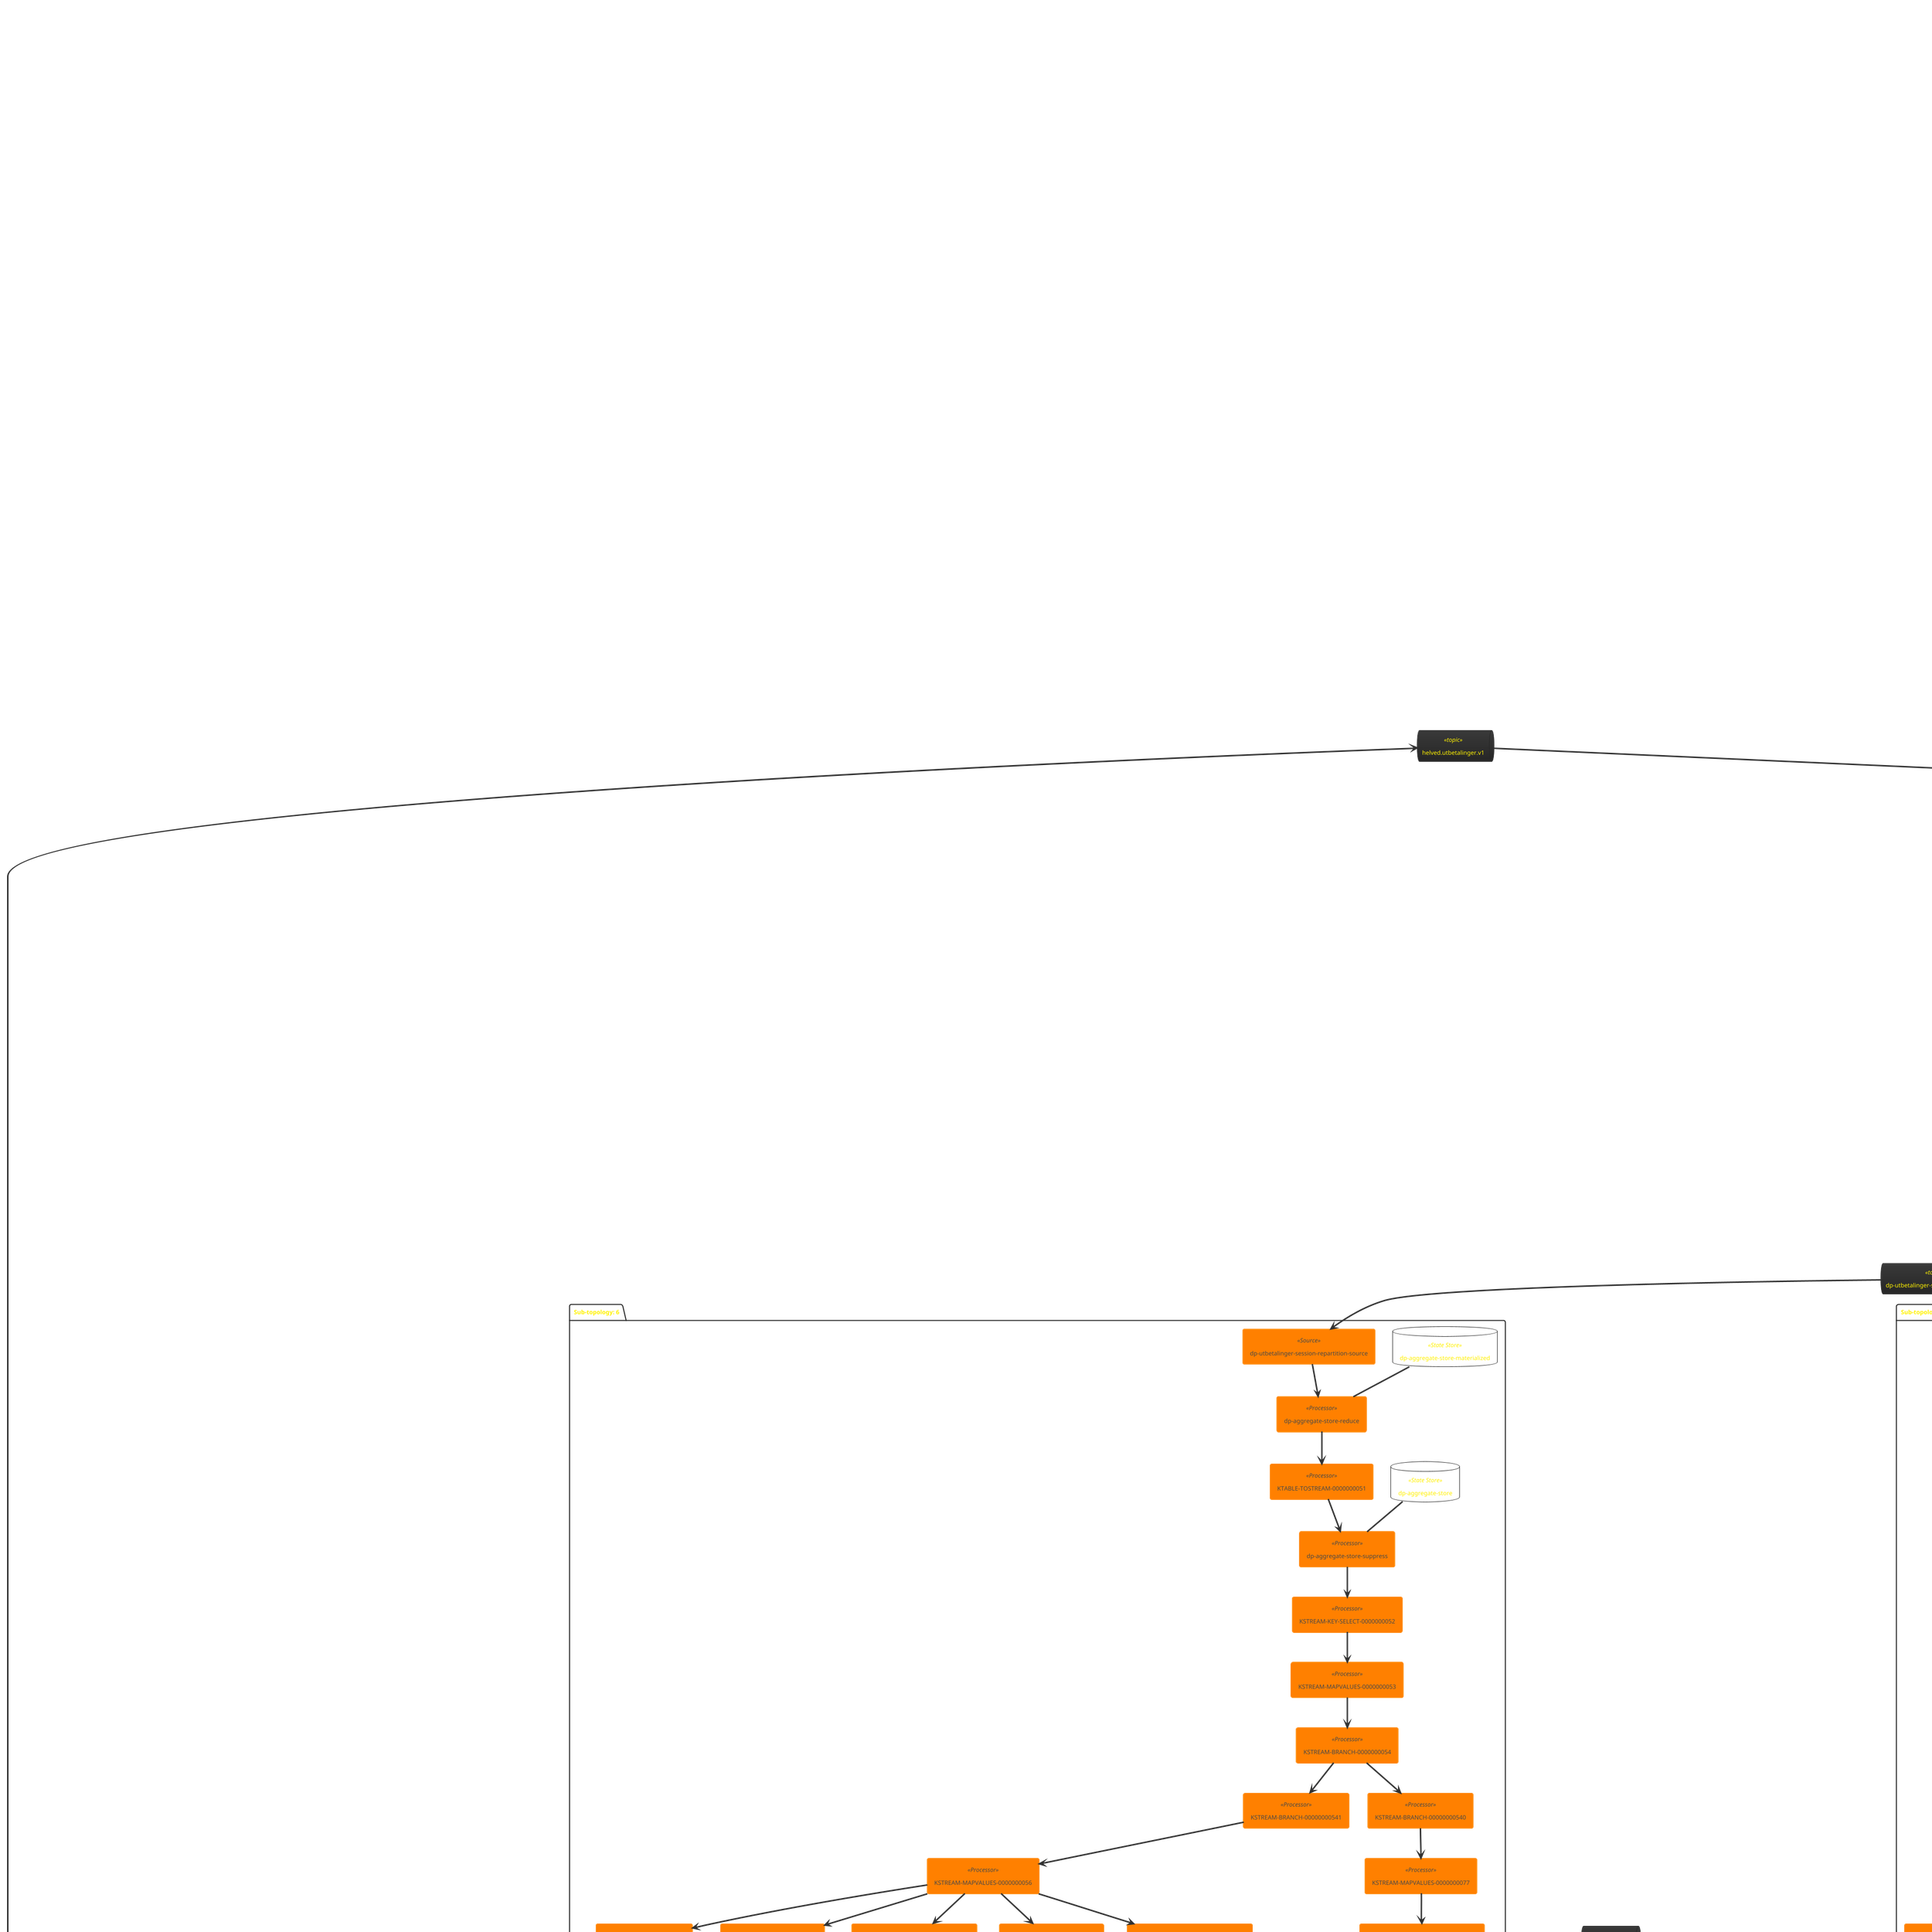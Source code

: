 @startuml
!theme black-knight
queue "aap-utbetalinger-session-repartition" <<topic>> as aap_utbetalinger_session_repartition
queue "dp-utbetalinger-session-repartition" <<topic>> as dp_utbetalinger_session_repartition
queue "ts-utbetalinger-session-repartition" <<topic>> as ts_utbetalinger_session_repartition
queue "utbetalinger-groupby-sakkey-repartition" <<topic>> as utbetalinger_groupby_sakkey_repartition
queue "helved.utbetalinger.v1" <<topic>> as helved_utbetalinger_v1
queue "aap-periode-leftjoin-utbetalinger-repartition" <<topic>> as aap_periode_leftjoin_utbetalinger_repartition
queue "dp-periode-leftjoin-utbetalinger-repartition" <<topic>> as dp_periode_leftjoin_utbetalinger_repartition
queue "ts-periode-leftjoin-utbetalinger-repartition" <<topic>> as ts_periode_leftjoin_utbetalinger_repartition
queue "pk-leftjoin-pending-repartition" <<topic>> as pk_leftjoin_pending_repartition
queue "helved.pending-utbetalinger.v1" <<topic>> as helved_pending_utbetalinger_v1
queue "helved.saker.v1" <<topic>> as helved_saker_v1
queue "aaptuple-leftjoin-saker-repartition" <<topic>> as aaptuple_leftjoin_saker_repartition
queue "dptuple-leftjoin-saker-repartition" <<topic>> as dptuple_leftjoin_saker_repartition
queue "tstuple-leftjoin-saker-repartition" <<topic>> as tstuple_leftjoin_saker_repartition
queue "oppdrag-leftjoin-fks-repartition" <<topic>> as oppdrag_leftjoin_fks_repartition
queue "helved.fk.v1" <<topic>> as helved_fk_v1
queue "from-teamdagpenger.utbetaling.v1-repartition" <<topic>> as from_teamdagpenger_utbetaling_v1_repartition
queue "teamdagpenger.utbetaling.v1" <<topic>> as teamdagpenger_utbetaling_v1
queue "helved.utbetalinger-dp.v1" <<topic>> as helved_utbetalinger_dp_v1
queue "helved.simuleringer.v1" <<topic>> as helved_simuleringer_v1
queue "helved.oppdrag.v1" <<topic>> as helved_oppdrag_v1
queue "helved.status.v1" <<topic>> as helved_status_v1
queue "from-aap.utbetaling.v1-repartition" <<topic>> as from_aap_utbetaling_v1_repartition
queue "aap.utbetaling.v1" <<topic>> as aap_utbetaling_v1
queue "helved.utbetalinger-aap.v1" <<topic>> as helved_utbetalinger_aap_v1
queue "helved.utbetalinger-ts.v1" <<topic>> as helved_utbetalinger_ts_v1
package "Sub-topology: 0" {
	database "helved.utbetalinger.v1-state-store" <<State Store>> as helved_utbetalinger_v1_state_store
	agent "consume-helved.utbetalinger.v1" <<Source>> as consume_helved_utbetalinger_v1
	agent "KSTREAM-PROCESSVALUES-0000000001" <<Processor>> as KSTREAM_PROCESSVALUES_0000000001
	agent "KSTREAM-PROCESSVALUES-0000000002" <<Processor>> as KSTREAM_PROCESSVALUES_0000000002
	agent "aap-periode-leftjoin-utbetalinger-repartition-source" <<Source>> as aap_periode_leftjoin_utbetalinger_repartition_source
	agent "dp-periode-leftjoin-utbetalinger-repartition-source" <<Source>> as dp_periode_leftjoin_utbetalinger_repartition_source
	agent "ts-periode-leftjoin-utbetalinger-repartition-source" <<Source>> as ts_periode_leftjoin_utbetalinger_repartition_source
	agent "aap-periode-leftjoin-utbetalinger" <<Processor>> as aap_periode_leftjoin_utbetalinger
	agent "dp-periode-leftjoin-utbetalinger" <<Processor>> as dp_periode_leftjoin_utbetalinger
	agent "ktable-helved.utbetalinger.v1" <<Processor>> as ktable_helved_utbetalinger_v1
	agent "ts-periode-leftjoin-utbetalinger" <<Processor>> as ts_periode_leftjoin_utbetalinger
	agent "KSTREAM-FILTER-0000000044" <<Processor>> as KSTREAM_FILTER_0000000044
	agent "KSTREAM-FILTER-0000000101" <<Processor>> as KSTREAM_FILTER_0000000101
	agent "KSTREAM-FILTER-0000000151" <<Processor>> as KSTREAM_FILTER_0000000151
	agent "KTABLE-TOSTREAM-0000000008" <<Processor>> as KTABLE_TOSTREAM_0000000008
	agent "KSTREAM-FILTER-0000000009" <<Processor>> as KSTREAM_FILTER_0000000009
	agent "KSTREAM-KEY-SELECT-0000000045" <<Processor>> as KSTREAM_KEY_SELECT_0000000045
	agent "KSTREAM-KEY-SELECT-0000000102" <<Processor>> as KSTREAM_KEY_SELECT_0000000102
	agent "KSTREAM-KEY-SELECT-0000000152" <<Processor>> as KSTREAM_KEY_SELECT_0000000152
	agent "KSTREAM-KEY-SELECT-0000000010" <<Processor>> as KSTREAM_KEY_SELECT_0000000010
	agent "KSTREAM-MAPVALUES-0000000046" <<Processor>> as KSTREAM_MAPVALUES_0000000046
	agent "KSTREAM-MAPVALUES-0000000103" <<Processor>> as KSTREAM_MAPVALUES_0000000103
	agent "KSTREAM-MAPVALUES-0000000153" <<Processor>> as KSTREAM_MAPVALUES_0000000153
	agent "aap-utbetalinger-session-repartition-filter" <<Processor>> as aap_utbetalinger_session_repartition_filter
	agent "dp-utbetalinger-session-repartition-filter" <<Processor>> as dp_utbetalinger_session_repartition_filter
	agent "ts-utbetalinger-session-repartition-filter" <<Processor>> as ts_utbetalinger_session_repartition_filter
	agent "utbetalinger-groupby-sakkey-repartition-filter" <<Processor>> as utbetalinger_groupby_sakkey_repartition_filter
	agent "aap-utbetalinger-session-repartition-sink" <<Sink>> as aap_utbetalinger_session_repartition_sink
	agent "dp-utbetalinger-session-repartition-sink" <<Sink>> as dp_utbetalinger_session_repartition_sink
	agent "ts-utbetalinger-session-repartition-sink" <<Sink>> as ts_utbetalinger_session_repartition_sink
	agent "utbetalinger-groupby-sakkey-repartition-sink" <<Sink>> as utbetalinger_groupby_sakkey_repartition_sink
	helved_utbetalinger_v1 --> consume_helved_utbetalinger_v1
	aap_periode_leftjoin_utbetalinger_repartition --> aap_periode_leftjoin_utbetalinger_repartition_source
	dp_periode_leftjoin_utbetalinger_repartition --> dp_periode_leftjoin_utbetalinger_repartition_source
	ts_periode_leftjoin_utbetalinger_repartition --> ts_periode_leftjoin_utbetalinger_repartition_source
	helved_utbetalinger_v1_state_store -- aap_periode_leftjoin_utbetalinger
	helved_utbetalinger_v1_state_store -- dp_periode_leftjoin_utbetalinger
	helved_utbetalinger_v1_state_store -- ktable_helved_utbetalinger_v1
	helved_utbetalinger_v1_state_store -- ts_periode_leftjoin_utbetalinger
	aap_utbetalinger_session_repartition <-- aap_utbetalinger_session_repartition_sink
	dp_utbetalinger_session_repartition <-- dp_utbetalinger_session_repartition_sink
	ts_utbetalinger_session_repartition <-- ts_utbetalinger_session_repartition_sink
	utbetalinger_groupby_sakkey_repartition <-- utbetalinger_groupby_sakkey_repartition_sink
	consume_helved_utbetalinger_v1 --> KSTREAM_PROCESSVALUES_0000000001
	KSTREAM_PROCESSVALUES_0000000001 --> KSTREAM_PROCESSVALUES_0000000002
	KSTREAM_PROCESSVALUES_0000000002 --> ktable_helved_utbetalinger_v1
	aap_periode_leftjoin_utbetalinger_repartition_source --> aap_periode_leftjoin_utbetalinger
	dp_periode_leftjoin_utbetalinger_repartition_source --> dp_periode_leftjoin_utbetalinger
	ts_periode_leftjoin_utbetalinger_repartition_source --> ts_periode_leftjoin_utbetalinger
	aap_periode_leftjoin_utbetalinger --> KSTREAM_FILTER_0000000101
	dp_periode_leftjoin_utbetalinger --> KSTREAM_FILTER_0000000044
	ktable_helved_utbetalinger_v1 --> KTABLE_TOSTREAM_0000000008
	ts_periode_leftjoin_utbetalinger --> KSTREAM_FILTER_0000000151
	KSTREAM_FILTER_0000000044 --> KSTREAM_KEY_SELECT_0000000045
	KSTREAM_FILTER_0000000101 --> KSTREAM_KEY_SELECT_0000000102
	KSTREAM_FILTER_0000000151 --> KSTREAM_KEY_SELECT_0000000152
	KTABLE_TOSTREAM_0000000008 --> KSTREAM_FILTER_0000000009
	KSTREAM_FILTER_0000000009 --> KSTREAM_KEY_SELECT_0000000010
	KSTREAM_KEY_SELECT_0000000045 --> KSTREAM_MAPVALUES_0000000046
	KSTREAM_KEY_SELECT_0000000102 --> KSTREAM_MAPVALUES_0000000103
	KSTREAM_KEY_SELECT_0000000152 --> KSTREAM_MAPVALUES_0000000153
	KSTREAM_KEY_SELECT_0000000010 --> utbetalinger_groupby_sakkey_repartition_filter
	KSTREAM_MAPVALUES_0000000046 --> dp_utbetalinger_session_repartition_filter
	KSTREAM_MAPVALUES_0000000103 --> aap_utbetalinger_session_repartition_filter
	KSTREAM_MAPVALUES_0000000153 --> ts_utbetalinger_session_repartition_filter
	aap_utbetalinger_session_repartition_filter --> aap_utbetalinger_session_repartition_sink
	dp_utbetalinger_session_repartition_filter --> dp_utbetalinger_session_repartition_sink
	ts_utbetalinger_session_repartition_filter --> ts_utbetalinger_session_repartition_sink
	utbetalinger_groupby_sakkey_repartition_filter --> utbetalinger_groupby_sakkey_repartition_sink
}
package "Sub-topology: 1" {
	database "helved.pending-utbetalinger.v1-state-store" <<State Store>> as helved_pending_utbetalinger_v1_state_store
	agent "pk-leftjoin-pending-repartition-source" <<Source>> as pk_leftjoin_pending_repartition_source
	agent "pk-leftjoin-pending" <<Processor>> as pk_leftjoin_pending
	agent "KSTREAM-MAPVALUES-0000000198" <<Processor>> as KSTREAM_MAPVALUES_0000000198
	agent "consume-helved.pending-utbetalinger.v1" <<Source>> as consume_helved_pending_utbetalinger_v1
	agent "KSTREAM-FILTER-0000000199" <<Processor>> as KSTREAM_FILTER_0000000199
	agent "KSTREAM-PROCESSVALUES-0000000005" <<Processor>> as KSTREAM_PROCESSVALUES_0000000005
	agent "KSTREAM-PROCESSVALUES-0000000006" <<Processor>> as KSTREAM_PROCESSVALUES_0000000006
	agent "KSTREAM-PROCESSVALUES-0000000200" <<Processor>> as KSTREAM_PROCESSVALUES_0000000200
	agent "KSTREAM-SINK-0000000201" <<Sink>> as KSTREAM_SINK_0000000201
	agent "ktable-helved.pending-utbetalinger.v1" <<Processor>> as ktable_helved_pending_utbetalinger_v1
	pk_leftjoin_pending_repartition --> pk_leftjoin_pending_repartition_source
	helved_pending_utbetalinger_v1_state_store -- pk_leftjoin_pending
	helved_pending_utbetalinger_v1 --> consume_helved_pending_utbetalinger_v1
	helved_utbetalinger_v1 <-- KSTREAM_SINK_0000000201
	helved_pending_utbetalinger_v1_state_store -- ktable_helved_pending_utbetalinger_v1
	pk_leftjoin_pending_repartition_source --> pk_leftjoin_pending
	pk_leftjoin_pending --> KSTREAM_MAPVALUES_0000000198
	KSTREAM_MAPVALUES_0000000198 --> KSTREAM_FILTER_0000000199
	consume_helved_pending_utbetalinger_v1 --> KSTREAM_PROCESSVALUES_0000000005
	KSTREAM_FILTER_0000000199 --> KSTREAM_PROCESSVALUES_0000000200
	KSTREAM_PROCESSVALUES_0000000005 --> KSTREAM_PROCESSVALUES_0000000006
	KSTREAM_PROCESSVALUES_0000000006 --> ktable_helved_pending_utbetalinger_v1
	KSTREAM_PROCESSVALUES_0000000200 --> KSTREAM_SINK_0000000201
}
package "Sub-topology: 2" {
	database "helved.saker.v1-state-store-materialized" <<State Store>> as helved_saker_v1_state_store_materialized
	agent "utbetalinger-groupby-sakkey-repartition-source" <<Source>> as utbetalinger_groupby_sakkey_repartition_source
	agent "aaptuple-leftjoin-saker-repartition-source" <<Source>> as aaptuple_leftjoin_saker_repartition_source
	agent "dptuple-leftjoin-saker-repartition-source" <<Source>> as dptuple_leftjoin_saker_repartition_source
	agent "helved.saker.v1-state-store-aggregate" <<Processor>> as helved_saker_v1_state_store_aggregate
	agent "tstuple-leftjoin-saker-repartition-source" <<Source>> as tstuple_leftjoin_saker_repartition_source
	agent "KTABLE-TOSTREAM-0000000015" <<Processor>> as KTABLE_TOSTREAM_0000000015
	agent "aaptuple-leftjoin-saker" <<Processor>> as aaptuple_leftjoin_saker
	agent "dptuple-leftjoin-saker" <<Processor>> as dptuple_leftjoin_saker
	agent "tstuple-leftjoin-saker" <<Processor>> as tstuple_leftjoin_saker
	agent "KSTREAM-FILTER-0000000016" <<Processor>> as KSTREAM_FILTER_0000000016
	agent "KSTREAM-FLATMAP-0000000039" <<Processor>> as KSTREAM_FLATMAP_0000000039
	agent "KSTREAM-FLATMAP-0000000096" <<Processor>> as KSTREAM_FLATMAP_0000000096
	agent "KSTREAM-FLATMAP-0000000146" <<Processor>> as KSTREAM_FLATMAP_0000000146
	agent "KSTREAM-PROCESSVALUES-0000000017" <<Processor>> as KSTREAM_PROCESSVALUES_0000000017
	agent "aap-periode-leftjoin-utbetalinger-repartition-filter" <<Processor>> as aap_periode_leftjoin_utbetalinger_repartition_filter
	agent "dp-periode-leftjoin-utbetalinger-repartition-filter" <<Processor>> as dp_periode_leftjoin_utbetalinger_repartition_filter
	agent "ts-periode-leftjoin-utbetalinger-repartition-filter" <<Processor>> as ts_periode_leftjoin_utbetalinger_repartition_filter
	agent "KSTREAM-SINK-0000000018" <<Sink>> as KSTREAM_SINK_0000000018
	agent "aap-periode-leftjoin-utbetalinger-repartition-sink" <<Sink>> as aap_periode_leftjoin_utbetalinger_repartition_sink
	agent "dp-periode-leftjoin-utbetalinger-repartition-sink" <<Sink>> as dp_periode_leftjoin_utbetalinger_repartition_sink
	agent "ts-periode-leftjoin-utbetalinger-repartition-sink" <<Sink>> as ts_periode_leftjoin_utbetalinger_repartition_sink
	utbetalinger_groupby_sakkey_repartition --> utbetalinger_groupby_sakkey_repartition_source
	aaptuple_leftjoin_saker_repartition --> aaptuple_leftjoin_saker_repartition_source
	dptuple_leftjoin_saker_repartition --> dptuple_leftjoin_saker_repartition_source
	helved_saker_v1_state_store_materialized -- helved_saker_v1_state_store_aggregate
	tstuple_leftjoin_saker_repartition --> tstuple_leftjoin_saker_repartition_source
	helved_saker_v1_state_store_materialized -- aaptuple_leftjoin_saker
	helved_saker_v1_state_store_materialized -- dptuple_leftjoin_saker
	helved_saker_v1_state_store_materialized -- tstuple_leftjoin_saker
	helved_saker_v1 <-- KSTREAM_SINK_0000000018
	aap_periode_leftjoin_utbetalinger_repartition <-- aap_periode_leftjoin_utbetalinger_repartition_sink
	dp_periode_leftjoin_utbetalinger_repartition <-- dp_periode_leftjoin_utbetalinger_repartition_sink
	ts_periode_leftjoin_utbetalinger_repartition <-- ts_periode_leftjoin_utbetalinger_repartition_sink
	utbetalinger_groupby_sakkey_repartition_source --> helved_saker_v1_state_store_aggregate
	aaptuple_leftjoin_saker_repartition_source --> aaptuple_leftjoin_saker
	dptuple_leftjoin_saker_repartition_source --> dptuple_leftjoin_saker
	helved_saker_v1_state_store_aggregate --> KTABLE_TOSTREAM_0000000015
	tstuple_leftjoin_saker_repartition_source --> tstuple_leftjoin_saker
	KTABLE_TOSTREAM_0000000015 --> KSTREAM_FILTER_0000000016
	aaptuple_leftjoin_saker --> KSTREAM_FLATMAP_0000000096
	dptuple_leftjoin_saker --> KSTREAM_FLATMAP_0000000039
	tstuple_leftjoin_saker --> KSTREAM_FLATMAP_0000000146
	KSTREAM_FILTER_0000000016 --> KSTREAM_PROCESSVALUES_0000000017
	KSTREAM_FLATMAP_0000000039 --> dp_periode_leftjoin_utbetalinger_repartition_filter
	KSTREAM_FLATMAP_0000000096 --> aap_periode_leftjoin_utbetalinger_repartition_filter
	KSTREAM_FLATMAP_0000000146 --> ts_periode_leftjoin_utbetalinger_repartition_filter
	KSTREAM_PROCESSVALUES_0000000017 --> KSTREAM_SINK_0000000018
	aap_periode_leftjoin_utbetalinger_repartition_filter --> aap_periode_leftjoin_utbetalinger_repartition_sink
	dp_periode_leftjoin_utbetalinger_repartition_filter --> dp_periode_leftjoin_utbetalinger_repartition_sink
	ts_periode_leftjoin_utbetalinger_repartition_filter --> ts_periode_leftjoin_utbetalinger_repartition_sink
}
package "Sub-topology: 3" {
	database "helved.fk.v1-state-store" <<State Store>> as helved_fk_v1_state_store
	agent "oppdrag-leftjoin-fks-repartition-source" <<Source>> as oppdrag_leftjoin_fks_repartition_source
	agent "consume-helved.fk.v1" <<Source>> as consume_helved_fk_v1
	agent "oppdrag-leftjoin-fks" <<Processor>> as oppdrag_leftjoin_fks
	agent "KSTREAM-FLATMAP-0000000193" <<Processor>> as KSTREAM_FLATMAP_0000000193
	agent "KSTREAM-PROCESSVALUES-0000000020" <<Processor>> as KSTREAM_PROCESSVALUES_0000000020
	agent "KSTREAM-PROCESSVALUES-0000000021" <<Processor>> as KSTREAM_PROCESSVALUES_0000000021
	agent "pk-leftjoin-pending-repartition-filter" <<Processor>> as pk_leftjoin_pending_repartition_filter
	agent "ktable-helved.fk.v1" <<Processor>> as ktable_helved_fk_v1
	agent "pk-leftjoin-pending-repartition-sink" <<Sink>> as pk_leftjoin_pending_repartition_sink
	oppdrag_leftjoin_fks_repartition --> oppdrag_leftjoin_fks_repartition_source
	helved_fk_v1 --> consume_helved_fk_v1
	helved_fk_v1_state_store -- oppdrag_leftjoin_fks
	helved_fk_v1_state_store -- ktable_helved_fk_v1
	pk_leftjoin_pending_repartition <-- pk_leftjoin_pending_repartition_sink
	oppdrag_leftjoin_fks_repartition_source --> oppdrag_leftjoin_fks
	consume_helved_fk_v1 --> KSTREAM_PROCESSVALUES_0000000020
	oppdrag_leftjoin_fks --> KSTREAM_FLATMAP_0000000193
	KSTREAM_FLATMAP_0000000193 --> pk_leftjoin_pending_repartition_filter
	KSTREAM_PROCESSVALUES_0000000020 --> KSTREAM_PROCESSVALUES_0000000021
	KSTREAM_PROCESSVALUES_0000000021 --> ktable_helved_fk_v1
	pk_leftjoin_pending_repartition_filter --> pk_leftjoin_pending_repartition_sink
}
package "Sub-topology: 4" {
	agent "consume-teamdagpenger.utbetaling.v1" <<Source>> as consume_teamdagpenger_utbetaling_v1
	agent "KSTREAM-PROCESSVALUES-0000000024" <<Processor>> as KSTREAM_PROCESSVALUES_0000000024
	agent "KSTREAM-FILTER-0000000025" <<Processor>> as KSTREAM_FILTER_0000000025
	agent "from-teamdagpenger.utbetaling.v1-repartition-filter" <<Processor>> as from_teamdagpenger_utbetaling_v1_repartition_filter
	agent "from-teamdagpenger.utbetaling.v1-repartition-sink" <<Sink>> as from_teamdagpenger_utbetaling_v1_repartition_sink
	teamdagpenger_utbetaling_v1 --> consume_teamdagpenger_utbetaling_v1
	from_teamdagpenger_utbetaling_v1_repartition <-- from_teamdagpenger_utbetaling_v1_repartition_sink
	consume_teamdagpenger_utbetaling_v1 --> KSTREAM_PROCESSVALUES_0000000024
	KSTREAM_PROCESSVALUES_0000000024 --> KSTREAM_FILTER_0000000025
	KSTREAM_FILTER_0000000025 --> from_teamdagpenger_utbetaling_v1_repartition_filter
	from_teamdagpenger_utbetaling_v1_repartition_filter --> from_teamdagpenger_utbetaling_v1_repartition_sink
}
package "Sub-topology: 5" {
	agent "consume-helved.utbetalinger-dp.v1" <<Source>> as consume_helved_utbetalinger_dp_v1
	agent "KSTREAM-PROCESSVALUES-0000000030" <<Processor>> as KSTREAM_PROCESSVALUES_0000000030
	agent "KSTREAM-FILTER-0000000031" <<Processor>> as KSTREAM_FILTER_0000000031
	agent "from-teamdagpenger.utbetaling.v1-repartition-source" <<Source>> as from_teamdagpenger_utbetaling_v1_repartition_source
	agent "KSTREAM-MERGE-0000000032" <<Processor>> as KSTREAM_MERGE_0000000032
	agent "KSTREAM-MAPVALUES-0000000033" <<Processor>> as KSTREAM_MAPVALUES_0000000033
	agent "KSTREAM-KEY-SELECT-0000000034" <<Processor>> as KSTREAM_KEY_SELECT_0000000034
	agent "dptuple-leftjoin-saker-repartition-filter" <<Processor>> as dptuple_leftjoin_saker_repartition_filter
	agent "dptuple-leftjoin-saker-repartition-sink" <<Sink>> as dptuple_leftjoin_saker_repartition_sink
	helved_utbetalinger_dp_v1 --> consume_helved_utbetalinger_dp_v1
	from_teamdagpenger_utbetaling_v1_repartition --> from_teamdagpenger_utbetaling_v1_repartition_source
	dptuple_leftjoin_saker_repartition <-- dptuple_leftjoin_saker_repartition_sink
	consume_helved_utbetalinger_dp_v1 --> KSTREAM_PROCESSVALUES_0000000030
	KSTREAM_PROCESSVALUES_0000000030 --> KSTREAM_FILTER_0000000031
	KSTREAM_FILTER_0000000031 --> KSTREAM_MERGE_0000000032
	from_teamdagpenger_utbetaling_v1_repartition_source --> KSTREAM_MERGE_0000000032
	KSTREAM_MERGE_0000000032 --> KSTREAM_MAPVALUES_0000000033
	KSTREAM_MAPVALUES_0000000033 --> KSTREAM_KEY_SELECT_0000000034
	KSTREAM_KEY_SELECT_0000000034 --> dptuple_leftjoin_saker_repartition_filter
	dptuple_leftjoin_saker_repartition_filter --> dptuple_leftjoin_saker_repartition_sink
}
package "Sub-topology: 6" {
	database "dp-aggregate-store-materialized" <<State Store>> as dp_aggregate_store_materialized
	database "dp-aggregate-store" <<State Store>> as dp_aggregate_store
	agent "dp-utbetalinger-session-repartition-source" <<Source>> as dp_utbetalinger_session_repartition_source
	agent "dp-aggregate-store-reduce" <<Processor>> as dp_aggregate_store_reduce
	agent "KTABLE-TOSTREAM-0000000051" <<Processor>> as KTABLE_TOSTREAM_0000000051
	agent "dp-aggregate-store-suppress" <<Processor>> as dp_aggregate_store_suppress
	agent "KSTREAM-KEY-SELECT-0000000052" <<Processor>> as KSTREAM_KEY_SELECT_0000000052
	agent "KSTREAM-MAPVALUES-0000000053" <<Processor>> as KSTREAM_MAPVALUES_0000000053
	agent "KSTREAM-BRANCH-0000000054" <<Processor>> as KSTREAM_BRANCH_0000000054
	agent "KSTREAM-BRANCH-00000000541" <<Processor>> as KSTREAM_BRANCH_00000000541
	agent "KSTREAM-MAPVALUES-0000000056" <<Processor>> as KSTREAM_MAPVALUES_0000000056
	agent "KSTREAM-FLATMAPVALUES-0000000063" <<Processor>> as KSTREAM_FLATMAPVALUES_0000000063
	agent "KSTREAM-BRANCH-00000000540" <<Processor>> as KSTREAM_BRANCH_00000000540
	agent "KSTREAM-FILTER-0000000069" <<Processor>> as KSTREAM_FILTER_0000000069
	agent "KSTREAM-FLATMAP-0000000057" <<Processor>> as KSTREAM_FLATMAP_0000000057
	agent "KSTREAM-FLATMAP-0000000073" <<Processor>> as KSTREAM_FLATMAP_0000000073
	agent "KSTREAM-FLATMAPVALUES-0000000060" <<Processor>> as KSTREAM_FLATMAPVALUES_0000000060
	agent "KSTREAM-MAPVALUES-0000000066" <<Processor>> as KSTREAM_MAPVALUES_0000000066
	agent "KSTREAM-MAPVALUES-0000000070" <<Processor>> as KSTREAM_MAPVALUES_0000000070
	agent "KSTREAM-MAPVALUES-0000000077" <<Processor>> as KSTREAM_MAPVALUES_0000000077
	agent "KSTREAM-PROCESSVALUES-0000000058" <<Processor>> as KSTREAM_PROCESSVALUES_0000000058
	agent "KSTREAM-PROCESSVALUES-0000000061" <<Processor>> as KSTREAM_PROCESSVALUES_0000000061
	agent "KSTREAM-PROCESSVALUES-0000000064" <<Processor>> as KSTREAM_PROCESSVALUES_0000000064
	agent "KSTREAM-PROCESSVALUES-0000000067" <<Processor>> as KSTREAM_PROCESSVALUES_0000000067
	agent "KSTREAM-PROCESSVALUES-0000000071" <<Processor>> as KSTREAM_PROCESSVALUES_0000000071
	agent "KSTREAM-PROCESSVALUES-0000000074" <<Processor>> as KSTREAM_PROCESSVALUES_0000000074
	agent "KSTREAM-PROCESSVALUES-0000000078" <<Processor>> as KSTREAM_PROCESSVALUES_0000000078
	agent "KSTREAM-SINK-0000000059" <<Sink>> as KSTREAM_SINK_0000000059
	agent "KSTREAM-SINK-0000000062" <<Sink>> as KSTREAM_SINK_0000000062
	agent "KSTREAM-SINK-0000000065" <<Sink>> as KSTREAM_SINK_0000000065
	agent "KSTREAM-SINK-0000000068" <<Sink>> as KSTREAM_SINK_0000000068
	agent "KSTREAM-SINK-0000000072" <<Sink>> as KSTREAM_SINK_0000000072
	agent "KSTREAM-SINK-0000000075" <<Sink>> as KSTREAM_SINK_0000000075
	agent "KSTREAM-SINK-0000000079" <<Sink>> as KSTREAM_SINK_0000000079
	dp_utbetalinger_session_repartition --> dp_utbetalinger_session_repartition_source
	dp_aggregate_store_materialized -- dp_aggregate_store_reduce
	dp_aggregate_store -- dp_aggregate_store_suppress
	helved_pending_utbetalinger_v1 <-- KSTREAM_SINK_0000000059
	helved_simuleringer_v1 <-- KSTREAM_SINK_0000000062
	helved_oppdrag_v1 <-- KSTREAM_SINK_0000000065
	helved_status_v1 <-- KSTREAM_SINK_0000000068
	helved_status_v1 <-- KSTREAM_SINK_0000000072
	helved_fk_v1 <-- KSTREAM_SINK_0000000075
	helved_status_v1 <-- KSTREAM_SINK_0000000079
	dp_utbetalinger_session_repartition_source --> dp_aggregate_store_reduce
	dp_aggregate_store_reduce --> KTABLE_TOSTREAM_0000000051
	KTABLE_TOSTREAM_0000000051 --> dp_aggregate_store_suppress
	dp_aggregate_store_suppress --> KSTREAM_KEY_SELECT_0000000052
	KSTREAM_KEY_SELECT_0000000052 --> KSTREAM_MAPVALUES_0000000053
	KSTREAM_MAPVALUES_0000000053 --> KSTREAM_BRANCH_0000000054
	KSTREAM_BRANCH_0000000054 --> KSTREAM_BRANCH_00000000540
	KSTREAM_BRANCH_0000000054 --> KSTREAM_BRANCH_00000000541
	KSTREAM_BRANCH_00000000541 --> KSTREAM_MAPVALUES_0000000056
	KSTREAM_MAPVALUES_0000000056 --> KSTREAM_FLATMAPVALUES_0000000063
	KSTREAM_MAPVALUES_0000000056 --> KSTREAM_FLATMAP_0000000057
	KSTREAM_MAPVALUES_0000000056 --> KSTREAM_FLATMAPVALUES_0000000060
	KSTREAM_MAPVALUES_0000000056 --> KSTREAM_FILTER_0000000069
	KSTREAM_MAPVALUES_0000000056 --> KSTREAM_FLATMAP_0000000073
	KSTREAM_FLATMAPVALUES_0000000063 --> KSTREAM_MAPVALUES_0000000066
	KSTREAM_FLATMAPVALUES_0000000063 --> KSTREAM_PROCESSVALUES_0000000064
	KSTREAM_BRANCH_00000000540 --> KSTREAM_MAPVALUES_0000000077
	KSTREAM_FILTER_0000000069 --> KSTREAM_MAPVALUES_0000000070
	KSTREAM_FLATMAP_0000000057 --> KSTREAM_PROCESSVALUES_0000000058
	KSTREAM_FLATMAP_0000000073 --> KSTREAM_PROCESSVALUES_0000000074
	KSTREAM_FLATMAPVALUES_0000000060 --> KSTREAM_PROCESSVALUES_0000000061
	KSTREAM_MAPVALUES_0000000066 --> KSTREAM_PROCESSVALUES_0000000067
	KSTREAM_MAPVALUES_0000000070 --> KSTREAM_PROCESSVALUES_0000000071
	KSTREAM_MAPVALUES_0000000077 --> KSTREAM_PROCESSVALUES_0000000078
	KSTREAM_PROCESSVALUES_0000000058 --> KSTREAM_SINK_0000000059
	KSTREAM_PROCESSVALUES_0000000061 --> KSTREAM_SINK_0000000062
	KSTREAM_PROCESSVALUES_0000000064 --> KSTREAM_SINK_0000000065
	KSTREAM_PROCESSVALUES_0000000067 --> KSTREAM_SINK_0000000068
	KSTREAM_PROCESSVALUES_0000000071 --> KSTREAM_SINK_0000000072
	KSTREAM_PROCESSVALUES_0000000074 --> KSTREAM_SINK_0000000075
	KSTREAM_PROCESSVALUES_0000000078 --> KSTREAM_SINK_0000000079
}
package "Sub-topology: 7" {
	agent "consume-aap.utbetaling.v1" <<Source>> as consume_aap_utbetaling_v1
	agent "KSTREAM-PROCESSVALUES-0000000081" <<Processor>> as KSTREAM_PROCESSVALUES_0000000081
	agent "KSTREAM-FILTER-0000000082" <<Processor>> as KSTREAM_FILTER_0000000082
	agent "from-aap.utbetaling.v1-repartition-filter" <<Processor>> as from_aap_utbetaling_v1_repartition_filter
	agent "from-aap.utbetaling.v1-repartition-sink" <<Sink>> as from_aap_utbetaling_v1_repartition_sink
	aap_utbetaling_v1 --> consume_aap_utbetaling_v1
	from_aap_utbetaling_v1_repartition <-- from_aap_utbetaling_v1_repartition_sink
	consume_aap_utbetaling_v1 --> KSTREAM_PROCESSVALUES_0000000081
	KSTREAM_PROCESSVALUES_0000000081 --> KSTREAM_FILTER_0000000082
	KSTREAM_FILTER_0000000082 --> from_aap_utbetaling_v1_repartition_filter
	from_aap_utbetaling_v1_repartition_filter --> from_aap_utbetaling_v1_repartition_sink
}
package "Sub-topology: 8" {
	agent "consume-helved.utbetalinger-aap.v1" <<Source>> as consume_helved_utbetalinger_aap_v1
	agent "KSTREAM-PROCESSVALUES-0000000087" <<Processor>> as KSTREAM_PROCESSVALUES_0000000087
	agent "KSTREAM-FILTER-0000000088" <<Processor>> as KSTREAM_FILTER_0000000088
	agent "from-aap.utbetaling.v1-repartition-source" <<Source>> as from_aap_utbetaling_v1_repartition_source
	agent "KSTREAM-MERGE-0000000089" <<Processor>> as KSTREAM_MERGE_0000000089
	agent "KSTREAM-MAPVALUES-0000000090" <<Processor>> as KSTREAM_MAPVALUES_0000000090
	agent "KSTREAM-KEY-SELECT-0000000091" <<Processor>> as KSTREAM_KEY_SELECT_0000000091
	agent "aaptuple-leftjoin-saker-repartition-filter" <<Processor>> as aaptuple_leftjoin_saker_repartition_filter
	agent "aaptuple-leftjoin-saker-repartition-sink" <<Sink>> as aaptuple_leftjoin_saker_repartition_sink
	helved_utbetalinger_aap_v1 --> consume_helved_utbetalinger_aap_v1
	from_aap_utbetaling_v1_repartition --> from_aap_utbetaling_v1_repartition_source
	aaptuple_leftjoin_saker_repartition <-- aaptuple_leftjoin_saker_repartition_sink
	consume_helved_utbetalinger_aap_v1 --> KSTREAM_PROCESSVALUES_0000000087
	KSTREAM_PROCESSVALUES_0000000087 --> KSTREAM_FILTER_0000000088
	KSTREAM_FILTER_0000000088 --> KSTREAM_MERGE_0000000089
	from_aap_utbetaling_v1_repartition_source --> KSTREAM_MERGE_0000000089
	KSTREAM_MERGE_0000000089 --> KSTREAM_MAPVALUES_0000000090
	KSTREAM_MAPVALUES_0000000090 --> KSTREAM_KEY_SELECT_0000000091
	KSTREAM_KEY_SELECT_0000000091 --> aaptuple_leftjoin_saker_repartition_filter
	aaptuple_leftjoin_saker_repartition_filter --> aaptuple_leftjoin_saker_repartition_sink
}
package "Sub-topology: 9" {
	database "aap-aggregate-store-materialized" <<State Store>> as aap_aggregate_store_materialized
	database "aap-aggregate-store" <<State Store>> as aap_aggregate_store
	agent "aap-utbetalinger-session-repartition-source" <<Source>> as aap_utbetalinger_session_repartition_source
	agent "aap-aggregate-store-reduce" <<Processor>> as aap_aggregate_store_reduce
	agent "KTABLE-TOSTREAM-0000000108" <<Processor>> as KTABLE_TOSTREAM_0000000108
	agent "aap-aggregate-store-suppress" <<Processor>> as aap_aggregate_store_suppress
	agent "KSTREAM-KEY-SELECT-0000000109" <<Processor>> as KSTREAM_KEY_SELECT_0000000109
	agent "KSTREAM-MAPVALUES-0000000110" <<Processor>> as KSTREAM_MAPVALUES_0000000110
	agent "KSTREAM-BRANCH-0000000111" <<Processor>> as KSTREAM_BRANCH_0000000111
	agent "KSTREAM-BRANCH-00000001111" <<Processor>> as KSTREAM_BRANCH_00000001111
	agent "KSTREAM-MAPVALUES-0000000113" <<Processor>> as KSTREAM_MAPVALUES_0000000113
	agent "KSTREAM-FLATMAPVALUES-0000000120" <<Processor>> as KSTREAM_FLATMAPVALUES_0000000120
	agent "KSTREAM-BRANCH-00000001110" <<Processor>> as KSTREAM_BRANCH_00000001110
	agent "KSTREAM-FILTER-0000000126" <<Processor>> as KSTREAM_FILTER_0000000126
	agent "KSTREAM-FLATMAP-0000000114" <<Processor>> as KSTREAM_FLATMAP_0000000114
	agent "KSTREAM-FLATMAP-0000000130" <<Processor>> as KSTREAM_FLATMAP_0000000130
	agent "KSTREAM-FLATMAPVALUES-0000000117" <<Processor>> as KSTREAM_FLATMAPVALUES_0000000117
	agent "KSTREAM-MAPVALUES-0000000123" <<Processor>> as KSTREAM_MAPVALUES_0000000123
	agent "KSTREAM-MAPVALUES-0000000127" <<Processor>> as KSTREAM_MAPVALUES_0000000127
	agent "KSTREAM-MAPVALUES-0000000134" <<Processor>> as KSTREAM_MAPVALUES_0000000134
	agent "KSTREAM-PROCESSVALUES-0000000115" <<Processor>> as KSTREAM_PROCESSVALUES_0000000115
	agent "KSTREAM-PROCESSVALUES-0000000118" <<Processor>> as KSTREAM_PROCESSVALUES_0000000118
	agent "KSTREAM-PROCESSVALUES-0000000121" <<Processor>> as KSTREAM_PROCESSVALUES_0000000121
	agent "KSTREAM-PROCESSVALUES-0000000124" <<Processor>> as KSTREAM_PROCESSVALUES_0000000124
	agent "KSTREAM-PROCESSVALUES-0000000128" <<Processor>> as KSTREAM_PROCESSVALUES_0000000128
	agent "KSTREAM-PROCESSVALUES-0000000131" <<Processor>> as KSTREAM_PROCESSVALUES_0000000131
	agent "KSTREAM-PROCESSVALUES-0000000135" <<Processor>> as KSTREAM_PROCESSVALUES_0000000135
	agent "KSTREAM-SINK-0000000116" <<Sink>> as KSTREAM_SINK_0000000116
	agent "KSTREAM-SINK-0000000119" <<Sink>> as KSTREAM_SINK_0000000119
	agent "KSTREAM-SINK-0000000122" <<Sink>> as KSTREAM_SINK_0000000122
	agent "KSTREAM-SINK-0000000125" <<Sink>> as KSTREAM_SINK_0000000125
	agent "KSTREAM-SINK-0000000129" <<Sink>> as KSTREAM_SINK_0000000129
	agent "KSTREAM-SINK-0000000132" <<Sink>> as KSTREAM_SINK_0000000132
	agent "KSTREAM-SINK-0000000136" <<Sink>> as KSTREAM_SINK_0000000136
	aap_utbetalinger_session_repartition --> aap_utbetalinger_session_repartition_source
	aap_aggregate_store_materialized -- aap_aggregate_store_reduce
	aap_aggregate_store -- aap_aggregate_store_suppress
	helved_pending_utbetalinger_v1 <-- KSTREAM_SINK_0000000116
	helved_simuleringer_v1 <-- KSTREAM_SINK_0000000119
	helved_oppdrag_v1 <-- KSTREAM_SINK_0000000122
	helved_status_v1 <-- KSTREAM_SINK_0000000125
	helved_status_v1 <-- KSTREAM_SINK_0000000129
	helved_fk_v1 <-- KSTREAM_SINK_0000000132
	helved_status_v1 <-- KSTREAM_SINK_0000000136
	aap_utbetalinger_session_repartition_source --> aap_aggregate_store_reduce
	aap_aggregate_store_reduce --> KTABLE_TOSTREAM_0000000108
	KTABLE_TOSTREAM_0000000108 --> aap_aggregate_store_suppress
	aap_aggregate_store_suppress --> KSTREAM_KEY_SELECT_0000000109
	KSTREAM_KEY_SELECT_0000000109 --> KSTREAM_MAPVALUES_0000000110
	KSTREAM_MAPVALUES_0000000110 --> KSTREAM_BRANCH_0000000111
	KSTREAM_BRANCH_0000000111 --> KSTREAM_BRANCH_00000001110
	KSTREAM_BRANCH_0000000111 --> KSTREAM_BRANCH_00000001111
	KSTREAM_BRANCH_00000001111 --> KSTREAM_MAPVALUES_0000000113
	KSTREAM_MAPVALUES_0000000113 --> KSTREAM_FLATMAPVALUES_0000000120
	KSTREAM_MAPVALUES_0000000113 --> KSTREAM_FILTER_0000000126
	KSTREAM_MAPVALUES_0000000113 --> KSTREAM_FLATMAP_0000000114
	KSTREAM_MAPVALUES_0000000113 --> KSTREAM_FLATMAPVALUES_0000000117
	KSTREAM_MAPVALUES_0000000113 --> KSTREAM_FLATMAP_0000000130
	KSTREAM_FLATMAPVALUES_0000000120 --> KSTREAM_MAPVALUES_0000000123
	KSTREAM_FLATMAPVALUES_0000000120 --> KSTREAM_PROCESSVALUES_0000000121
	KSTREAM_BRANCH_00000001110 --> KSTREAM_MAPVALUES_0000000134
	KSTREAM_FILTER_0000000126 --> KSTREAM_MAPVALUES_0000000127
	KSTREAM_FLATMAP_0000000114 --> KSTREAM_PROCESSVALUES_0000000115
	KSTREAM_FLATMAP_0000000130 --> KSTREAM_PROCESSVALUES_0000000131
	KSTREAM_FLATMAPVALUES_0000000117 --> KSTREAM_PROCESSVALUES_0000000118
	KSTREAM_MAPVALUES_0000000123 --> KSTREAM_PROCESSVALUES_0000000124
	KSTREAM_MAPVALUES_0000000127 --> KSTREAM_PROCESSVALUES_0000000128
	KSTREAM_MAPVALUES_0000000134 --> KSTREAM_PROCESSVALUES_0000000135
	KSTREAM_PROCESSVALUES_0000000115 --> KSTREAM_SINK_0000000116
	KSTREAM_PROCESSVALUES_0000000118 --> KSTREAM_SINK_0000000119
	KSTREAM_PROCESSVALUES_0000000121 --> KSTREAM_SINK_0000000122
	KSTREAM_PROCESSVALUES_0000000124 --> KSTREAM_SINK_0000000125
	KSTREAM_PROCESSVALUES_0000000128 --> KSTREAM_SINK_0000000129
	KSTREAM_PROCESSVALUES_0000000131 --> KSTREAM_SINK_0000000132
	KSTREAM_PROCESSVALUES_0000000135 --> KSTREAM_SINK_0000000136
}
package "Sub-topology: 10" {
	agent "consume-helved.utbetalinger-ts.v1" <<Source>> as consume_helved_utbetalinger_ts_v1
	agent "KSTREAM-PROCESSVALUES-0000000138" <<Processor>> as KSTREAM_PROCESSVALUES_0000000138
	agent "KSTREAM-FILTER-0000000139" <<Processor>> as KSTREAM_FILTER_0000000139
	agent "KSTREAM-MAPVALUES-0000000140" <<Processor>> as KSTREAM_MAPVALUES_0000000140
	agent "KSTREAM-KEY-SELECT-0000000141" <<Processor>> as KSTREAM_KEY_SELECT_0000000141
	agent "tstuple-leftjoin-saker-repartition-filter" <<Processor>> as tstuple_leftjoin_saker_repartition_filter
	agent "tstuple-leftjoin-saker-repartition-sink" <<Sink>> as tstuple_leftjoin_saker_repartition_sink
	helved_utbetalinger_ts_v1 --> consume_helved_utbetalinger_ts_v1
	tstuple_leftjoin_saker_repartition <-- tstuple_leftjoin_saker_repartition_sink
	consume_helved_utbetalinger_ts_v1 --> KSTREAM_PROCESSVALUES_0000000138
	KSTREAM_PROCESSVALUES_0000000138 --> KSTREAM_FILTER_0000000139
	KSTREAM_FILTER_0000000139 --> KSTREAM_MAPVALUES_0000000140
	KSTREAM_MAPVALUES_0000000140 --> KSTREAM_KEY_SELECT_0000000141
	KSTREAM_KEY_SELECT_0000000141 --> tstuple_leftjoin_saker_repartition_filter
	tstuple_leftjoin_saker_repartition_filter --> tstuple_leftjoin_saker_repartition_sink
}
package "Sub-topology: 11" {
	database "ts-aggregate-store-materialized" <<State Store>> as ts_aggregate_store_materialized
	database "ts-aggregate-store" <<State Store>> as ts_aggregate_store
	agent "ts-utbetalinger-session-repartition-source" <<Source>> as ts_utbetalinger_session_repartition_source
	agent "ts-aggregate-store-reduce" <<Processor>> as ts_aggregate_store_reduce
	agent "KTABLE-TOSTREAM-0000000158" <<Processor>> as KTABLE_TOSTREAM_0000000158
	agent "ts-aggregate-store-suppress" <<Processor>> as ts_aggregate_store_suppress
	agent "KSTREAM-KEY-SELECT-0000000159" <<Processor>> as KSTREAM_KEY_SELECT_0000000159
	agent "KSTREAM-MAPVALUES-0000000160" <<Processor>> as KSTREAM_MAPVALUES_0000000160
	agent "KSTREAM-BRANCH-0000000161" <<Processor>> as KSTREAM_BRANCH_0000000161
	agent "KSTREAM-BRANCH-00000001611" <<Processor>> as KSTREAM_BRANCH_00000001611
	agent "KSTREAM-MAPVALUES-0000000163" <<Processor>> as KSTREAM_MAPVALUES_0000000163
	agent "KSTREAM-FLATMAPVALUES-0000000170" <<Processor>> as KSTREAM_FLATMAPVALUES_0000000170
	agent "KSTREAM-BRANCH-00000001610" <<Processor>> as KSTREAM_BRANCH_00000001610
	agent "KSTREAM-FLATMAP-0000000164" <<Processor>> as KSTREAM_FLATMAP_0000000164
	agent "KSTREAM-FLATMAP-0000000176" <<Processor>> as KSTREAM_FLATMAP_0000000176
	agent "KSTREAM-FLATMAPVALUES-0000000167" <<Processor>> as KSTREAM_FLATMAPVALUES_0000000167
	agent "KSTREAM-MAPVALUES-0000000173" <<Processor>> as KSTREAM_MAPVALUES_0000000173
	agent "KSTREAM-MAPVALUES-0000000180" <<Processor>> as KSTREAM_MAPVALUES_0000000180
	agent "KSTREAM-PROCESSVALUES-0000000165" <<Processor>> as KSTREAM_PROCESSVALUES_0000000165
	agent "KSTREAM-PROCESSVALUES-0000000168" <<Processor>> as KSTREAM_PROCESSVALUES_0000000168
	agent "KSTREAM-PROCESSVALUES-0000000171" <<Processor>> as KSTREAM_PROCESSVALUES_0000000171
	agent "KSTREAM-PROCESSVALUES-0000000174" <<Processor>> as KSTREAM_PROCESSVALUES_0000000174
	agent "KSTREAM-PROCESSVALUES-0000000177" <<Processor>> as KSTREAM_PROCESSVALUES_0000000177
	agent "KSTREAM-PROCESSVALUES-0000000181" <<Processor>> as KSTREAM_PROCESSVALUES_0000000181
	agent "KSTREAM-SINK-0000000166" <<Sink>> as KSTREAM_SINK_0000000166
	agent "KSTREAM-SINK-0000000169" <<Sink>> as KSTREAM_SINK_0000000169
	agent "KSTREAM-SINK-0000000172" <<Sink>> as KSTREAM_SINK_0000000172
	agent "KSTREAM-SINK-0000000175" <<Sink>> as KSTREAM_SINK_0000000175
	agent "KSTREAM-SINK-0000000178" <<Sink>> as KSTREAM_SINK_0000000178
	agent "KSTREAM-SINK-0000000182" <<Sink>> as KSTREAM_SINK_0000000182
	ts_utbetalinger_session_repartition --> ts_utbetalinger_session_repartition_source
	ts_aggregate_store_materialized -- ts_aggregate_store_reduce
	ts_aggregate_store -- ts_aggregate_store_suppress
	helved_pending_utbetalinger_v1 <-- KSTREAM_SINK_0000000166
	helved_simuleringer_v1 <-- KSTREAM_SINK_0000000169
	helved_oppdrag_v1 <-- KSTREAM_SINK_0000000172
	helved_status_v1 <-- KSTREAM_SINK_0000000175
	helved_fk_v1 <-- KSTREAM_SINK_0000000178
	helved_status_v1 <-- KSTREAM_SINK_0000000182
	ts_utbetalinger_session_repartition_source --> ts_aggregate_store_reduce
	ts_aggregate_store_reduce --> KTABLE_TOSTREAM_0000000158
	KTABLE_TOSTREAM_0000000158 --> ts_aggregate_store_suppress
	ts_aggregate_store_suppress --> KSTREAM_KEY_SELECT_0000000159
	KSTREAM_KEY_SELECT_0000000159 --> KSTREAM_MAPVALUES_0000000160
	KSTREAM_MAPVALUES_0000000160 --> KSTREAM_BRANCH_0000000161
	KSTREAM_BRANCH_0000000161 --> KSTREAM_BRANCH_00000001610
	KSTREAM_BRANCH_0000000161 --> KSTREAM_BRANCH_00000001611
	KSTREAM_BRANCH_00000001611 --> KSTREAM_MAPVALUES_0000000163
	KSTREAM_MAPVALUES_0000000163 --> KSTREAM_FLATMAP_0000000164
	KSTREAM_MAPVALUES_0000000163 --> KSTREAM_FLATMAP_0000000176
	KSTREAM_MAPVALUES_0000000163 --> KSTREAM_FLATMAPVALUES_0000000170
	KSTREAM_MAPVALUES_0000000163 --> KSTREAM_FLATMAPVALUES_0000000167
	KSTREAM_FLATMAPVALUES_0000000170 --> KSTREAM_MAPVALUES_0000000173
	KSTREAM_FLATMAPVALUES_0000000170 --> KSTREAM_PROCESSVALUES_0000000171
	KSTREAM_BRANCH_00000001610 --> KSTREAM_MAPVALUES_0000000180
	KSTREAM_FLATMAP_0000000164 --> KSTREAM_PROCESSVALUES_0000000165
	KSTREAM_FLATMAP_0000000176 --> KSTREAM_PROCESSVALUES_0000000177
	KSTREAM_FLATMAPVALUES_0000000167 --> KSTREAM_PROCESSVALUES_0000000168
	KSTREAM_MAPVALUES_0000000173 --> KSTREAM_PROCESSVALUES_0000000174
	KSTREAM_MAPVALUES_0000000180 --> KSTREAM_PROCESSVALUES_0000000181
	KSTREAM_PROCESSVALUES_0000000165 --> KSTREAM_SINK_0000000166
	KSTREAM_PROCESSVALUES_0000000168 --> KSTREAM_SINK_0000000169
	KSTREAM_PROCESSVALUES_0000000171 --> KSTREAM_SINK_0000000172
	KSTREAM_PROCESSVALUES_0000000174 --> KSTREAM_SINK_0000000175
	KSTREAM_PROCESSVALUES_0000000177 --> KSTREAM_SINK_0000000178
	KSTREAM_PROCESSVALUES_0000000181 --> KSTREAM_SINK_0000000182
}
package "Sub-topology: 12" {
	agent "consume-helved.oppdrag.v1" <<Source>> as consume_helved_oppdrag_v1
	agent "KSTREAM-PROCESSVALUES-0000000184" <<Processor>> as KSTREAM_PROCESSVALUES_0000000184
	agent "KSTREAM-FILTER-0000000185" <<Processor>> as KSTREAM_FILTER_0000000185
	agent "KSTREAM-FILTER-0000000186" <<Processor>> as KSTREAM_FILTER_0000000186
	agent "KSTREAM-KEY-SELECT-0000000187" <<Processor>> as KSTREAM_KEY_SELECT_0000000187
	agent "KSTREAM-MAPVALUES-0000000188" <<Processor>> as KSTREAM_MAPVALUES_0000000188
	agent "oppdrag-leftjoin-fks-repartition-filter" <<Processor>> as oppdrag_leftjoin_fks_repartition_filter
	agent "oppdrag-leftjoin-fks-repartition-sink" <<Sink>> as oppdrag_leftjoin_fks_repartition_sink
	helved_oppdrag_v1 --> consume_helved_oppdrag_v1
	oppdrag_leftjoin_fks_repartition <-- oppdrag_leftjoin_fks_repartition_sink
	consume_helved_oppdrag_v1 --> KSTREAM_PROCESSVALUES_0000000184
	KSTREAM_PROCESSVALUES_0000000184 --> KSTREAM_FILTER_0000000185
	KSTREAM_FILTER_0000000185 --> KSTREAM_FILTER_0000000186
	KSTREAM_FILTER_0000000186 --> KSTREAM_KEY_SELECT_0000000187
	KSTREAM_KEY_SELECT_0000000187 --> KSTREAM_MAPVALUES_0000000188
	KSTREAM_MAPVALUES_0000000188 --> oppdrag_leftjoin_fks_repartition_filter
	oppdrag_leftjoin_fks_repartition_filter --> oppdrag_leftjoin_fks_repartition_sink
}
package "Sub-topology: 13" {
	database "helved.saker.v1-state-store" <<State Store>> as helved_saker_v1_state_store
	agent "consume-helved.saker.v1" <<Source>> as consume_helved_saker_v1
	agent "KSTREAM-PROCESSVALUES-0000000203" <<Processor>> as KSTREAM_PROCESSVALUES_0000000203
	agent "KSTREAM-PROCESSVALUES-0000000204" <<Processor>> as KSTREAM_PROCESSVALUES_0000000204
	agent "ktable-helved.saker.v1" <<Processor>> as ktable_helved_saker_v1
	helved_saker_v1 --> consume_helved_saker_v1
	helved_saker_v1_state_store -- ktable_helved_saker_v1
	consume_helved_saker_v1 --> KSTREAM_PROCESSVALUES_0000000203
	KSTREAM_PROCESSVALUES_0000000203 --> KSTREAM_PROCESSVALUES_0000000204
	KSTREAM_PROCESSVALUES_0000000204 --> ktable_helved_saker_v1
}
@enduml
